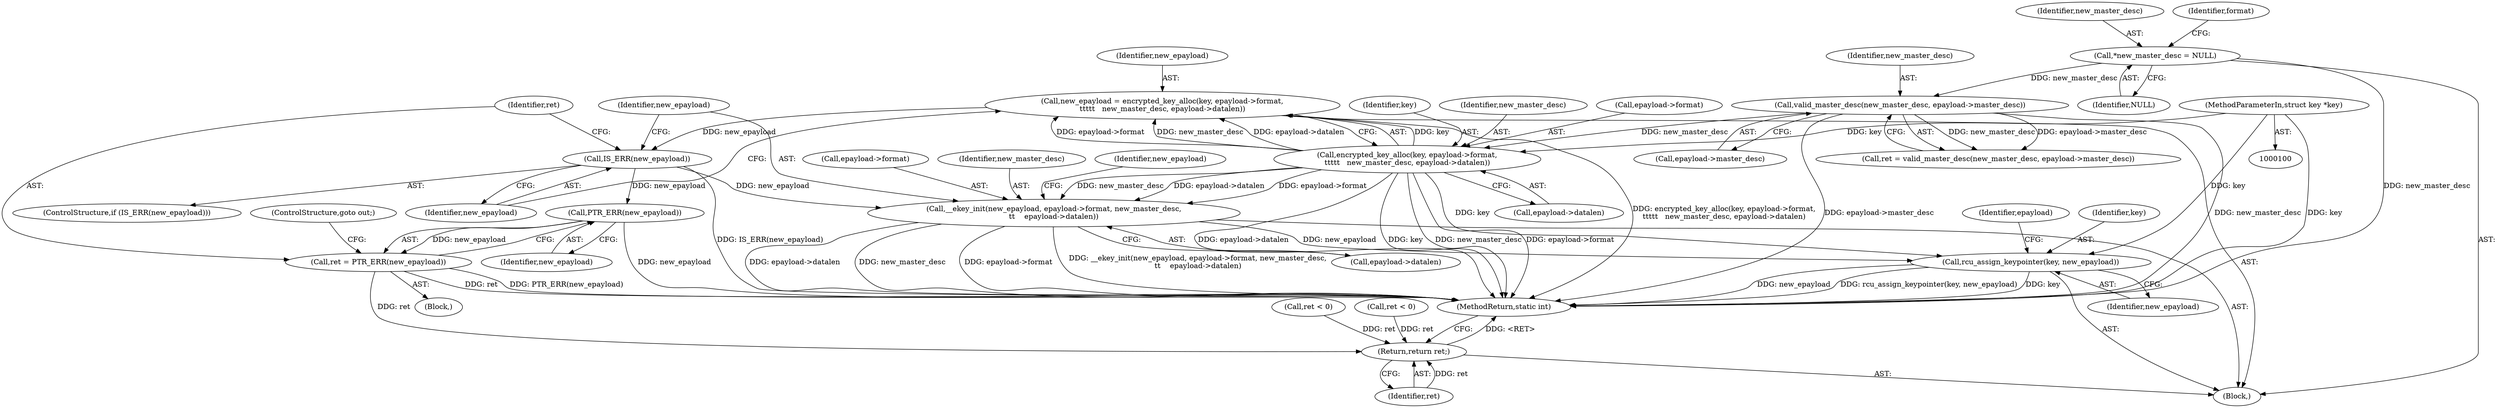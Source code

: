 digraph "0_linux_096fe9eaea40a17e125569f9e657e34cdb6d73bd@API" {
"1000211" [label="(Call,new_epayload = encrypted_key_alloc(key, epayload->format,\n\t\t\t\t\t   new_master_desc, epayload->datalen))"];
"1000213" [label="(Call,encrypted_key_alloc(key, epayload->format,\n\t\t\t\t\t   new_master_desc, epayload->datalen))"];
"1000101" [label="(MethodParameterIn,struct key *key)"];
"1000201" [label="(Call,valid_master_desc(new_master_desc, epayload->master_desc))"];
"1000117" [label="(Call,*new_master_desc = NULL)"];
"1000223" [label="(Call,IS_ERR(new_epayload))"];
"1000228" [label="(Call,PTR_ERR(new_epayload))"];
"1000226" [label="(Call,ret = PTR_ERR(new_epayload))"];
"1000270" [label="(Return,return ret;)"];
"1000231" [label="(Call,__ekey_init(new_epayload, epayload->format, new_master_desc,\n\t\t    epayload->datalen))"];
"1000258" [label="(Call,rcu_assign_keypointer(key, new_epayload))"];
"1000195" [label="(Call,ret < 0)"];
"1000199" [label="(Call,ret = valid_master_desc(new_master_desc, epayload->master_desc))"];
"1000271" [label="(Identifier,ret)"];
"1000117" [label="(Call,*new_master_desc = NULL)"];
"1000118" [label="(Identifier,new_master_desc)"];
"1000258" [label="(Call,rcu_assign_keypointer(key, new_epayload))"];
"1000119" [label="(Identifier,NULL)"];
"1000233" [label="(Call,epayload->format)"];
"1000103" [label="(Block,)"];
"1000226" [label="(Call,ret = PTR_ERR(new_epayload))"];
"1000237" [label="(Call,epayload->datalen)"];
"1000214" [label="(Identifier,key)"];
"1000203" [label="(Call,epayload->master_desc)"];
"1000212" [label="(Identifier,new_epayload)"];
"1000222" [label="(ControlStructure,if (IS_ERR(new_epayload)))"];
"1000232" [label="(Identifier,new_epayload)"];
"1000225" [label="(Block,)"];
"1000218" [label="(Identifier,new_master_desc)"];
"1000215" [label="(Call,epayload->format)"];
"1000230" [label="(ControlStructure,goto out;)"];
"1000270" [label="(Return,return ret;)"];
"1000260" [label="(Identifier,new_epayload)"];
"1000228" [label="(Call,PTR_ERR(new_epayload))"];
"1000259" [label="(Identifier,key)"];
"1000223" [label="(Call,IS_ERR(new_epayload))"];
"1000101" [label="(MethodParameterIn,struct key *key)"];
"1000231" [label="(Call,__ekey_init(new_epayload, epayload->format, new_master_desc,\n\t\t    epayload->datalen))"];
"1000272" [label="(MethodReturn,static int)"];
"1000236" [label="(Identifier,new_master_desc)"];
"1000224" [label="(Identifier,new_epayload)"];
"1000264" [label="(Identifier,epayload)"];
"1000219" [label="(Call,epayload->datalen)"];
"1000242" [label="(Identifier,new_epayload)"];
"1000211" [label="(Call,new_epayload = encrypted_key_alloc(key, epayload->format,\n\t\t\t\t\t   new_master_desc, epayload->datalen))"];
"1000227" [label="(Identifier,ret)"];
"1000202" [label="(Identifier,new_master_desc)"];
"1000201" [label="(Call,valid_master_desc(new_master_desc, epayload->master_desc))"];
"1000229" [label="(Identifier,new_epayload)"];
"1000213" [label="(Call,encrypted_key_alloc(key, epayload->format,\n\t\t\t\t\t   new_master_desc, epayload->datalen))"];
"1000122" [label="(Identifier,format)"];
"1000207" [label="(Call,ret < 0)"];
"1000211" -> "1000103"  [label="AST: "];
"1000211" -> "1000213"  [label="CFG: "];
"1000212" -> "1000211"  [label="AST: "];
"1000213" -> "1000211"  [label="AST: "];
"1000224" -> "1000211"  [label="CFG: "];
"1000211" -> "1000272"  [label="DDG: encrypted_key_alloc(key, epayload->format,\n\t\t\t\t\t   new_master_desc, epayload->datalen)"];
"1000213" -> "1000211"  [label="DDG: key"];
"1000213" -> "1000211"  [label="DDG: epayload->format"];
"1000213" -> "1000211"  [label="DDG: new_master_desc"];
"1000213" -> "1000211"  [label="DDG: epayload->datalen"];
"1000211" -> "1000223"  [label="DDG: new_epayload"];
"1000213" -> "1000219"  [label="CFG: "];
"1000214" -> "1000213"  [label="AST: "];
"1000215" -> "1000213"  [label="AST: "];
"1000218" -> "1000213"  [label="AST: "];
"1000219" -> "1000213"  [label="AST: "];
"1000213" -> "1000272"  [label="DDG: epayload->datalen"];
"1000213" -> "1000272"  [label="DDG: key"];
"1000213" -> "1000272"  [label="DDG: new_master_desc"];
"1000213" -> "1000272"  [label="DDG: epayload->format"];
"1000101" -> "1000213"  [label="DDG: key"];
"1000201" -> "1000213"  [label="DDG: new_master_desc"];
"1000213" -> "1000231"  [label="DDG: epayload->format"];
"1000213" -> "1000231"  [label="DDG: new_master_desc"];
"1000213" -> "1000231"  [label="DDG: epayload->datalen"];
"1000213" -> "1000258"  [label="DDG: key"];
"1000101" -> "1000100"  [label="AST: "];
"1000101" -> "1000272"  [label="DDG: key"];
"1000101" -> "1000258"  [label="DDG: key"];
"1000201" -> "1000199"  [label="AST: "];
"1000201" -> "1000203"  [label="CFG: "];
"1000202" -> "1000201"  [label="AST: "];
"1000203" -> "1000201"  [label="AST: "];
"1000199" -> "1000201"  [label="CFG: "];
"1000201" -> "1000272"  [label="DDG: epayload->master_desc"];
"1000201" -> "1000272"  [label="DDG: new_master_desc"];
"1000201" -> "1000199"  [label="DDG: new_master_desc"];
"1000201" -> "1000199"  [label="DDG: epayload->master_desc"];
"1000117" -> "1000201"  [label="DDG: new_master_desc"];
"1000117" -> "1000103"  [label="AST: "];
"1000117" -> "1000119"  [label="CFG: "];
"1000118" -> "1000117"  [label="AST: "];
"1000119" -> "1000117"  [label="AST: "];
"1000122" -> "1000117"  [label="CFG: "];
"1000117" -> "1000272"  [label="DDG: new_master_desc"];
"1000223" -> "1000222"  [label="AST: "];
"1000223" -> "1000224"  [label="CFG: "];
"1000224" -> "1000223"  [label="AST: "];
"1000227" -> "1000223"  [label="CFG: "];
"1000232" -> "1000223"  [label="CFG: "];
"1000223" -> "1000272"  [label="DDG: IS_ERR(new_epayload)"];
"1000223" -> "1000228"  [label="DDG: new_epayload"];
"1000223" -> "1000231"  [label="DDG: new_epayload"];
"1000228" -> "1000226"  [label="AST: "];
"1000228" -> "1000229"  [label="CFG: "];
"1000229" -> "1000228"  [label="AST: "];
"1000226" -> "1000228"  [label="CFG: "];
"1000228" -> "1000272"  [label="DDG: new_epayload"];
"1000228" -> "1000226"  [label="DDG: new_epayload"];
"1000226" -> "1000225"  [label="AST: "];
"1000227" -> "1000226"  [label="AST: "];
"1000230" -> "1000226"  [label="CFG: "];
"1000226" -> "1000272"  [label="DDG: ret"];
"1000226" -> "1000272"  [label="DDG: PTR_ERR(new_epayload)"];
"1000226" -> "1000270"  [label="DDG: ret"];
"1000270" -> "1000103"  [label="AST: "];
"1000270" -> "1000271"  [label="CFG: "];
"1000271" -> "1000270"  [label="AST: "];
"1000272" -> "1000270"  [label="CFG: "];
"1000270" -> "1000272"  [label="DDG: <RET>"];
"1000271" -> "1000270"  [label="DDG: ret"];
"1000207" -> "1000270"  [label="DDG: ret"];
"1000195" -> "1000270"  [label="DDG: ret"];
"1000231" -> "1000103"  [label="AST: "];
"1000231" -> "1000237"  [label="CFG: "];
"1000232" -> "1000231"  [label="AST: "];
"1000233" -> "1000231"  [label="AST: "];
"1000236" -> "1000231"  [label="AST: "];
"1000237" -> "1000231"  [label="AST: "];
"1000242" -> "1000231"  [label="CFG: "];
"1000231" -> "1000272"  [label="DDG: epayload->datalen"];
"1000231" -> "1000272"  [label="DDG: new_master_desc"];
"1000231" -> "1000272"  [label="DDG: epayload->format"];
"1000231" -> "1000272"  [label="DDG: __ekey_init(new_epayload, epayload->format, new_master_desc,\n\t\t    epayload->datalen)"];
"1000231" -> "1000258"  [label="DDG: new_epayload"];
"1000258" -> "1000103"  [label="AST: "];
"1000258" -> "1000260"  [label="CFG: "];
"1000259" -> "1000258"  [label="AST: "];
"1000260" -> "1000258"  [label="AST: "];
"1000264" -> "1000258"  [label="CFG: "];
"1000258" -> "1000272"  [label="DDG: key"];
"1000258" -> "1000272"  [label="DDG: new_epayload"];
"1000258" -> "1000272"  [label="DDG: rcu_assign_keypointer(key, new_epayload)"];
}
